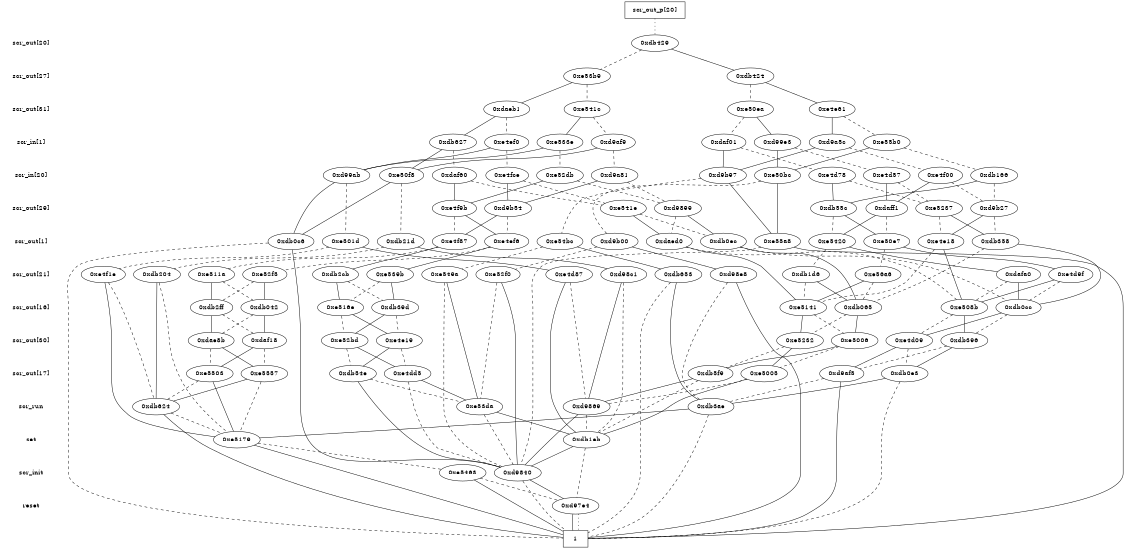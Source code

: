 digraph "DD" {
size = "7.5,10"
center = true;
edge [dir = none];
{ node [shape = plaintext];
  edge [style = invis];
  "CONST NODES" [style = invis];
" scr_out[20] " -> " scr_out[27] " -> " scr_out[31] " -> " scr_in[1] " -> " scr_in[20] " -> " scr_out[29] " -> " scr_out[1] " -> " scr_out[21] " -> " scr_out[16] " -> " scr_out[30] " -> " scr_out[17] " -> " scr_run " -> " set " -> " scr_init " -> " reset " -> "CONST NODES"; 
}
{ rank = same; node [shape = box]; edge [style = invis];
"  scr_out_p[20]  "; }
{ rank = same; " scr_out[20] ";
"0xdb429";
}
{ rank = same; " scr_out[27] ";
"0xe53b9";
"0xdb424";
}
{ rank = same; " scr_out[31] ";
"0xe541c";
"0xe50ea";
"0xe4e61";
"0xdaeb1";
}
{ rank = same; " scr_in[1] ";
"0xe4ef0";
"0xdaf01";
"0xd9a5c";
"0xe533e";
"0xdb627";
"0xd99e3";
"0xe55b0";
"0xd9af9";
}
{ rank = same; " scr_in[20] ";
"0xe52db";
"0xdaf60";
"0xd9b97";
"0xd99ab";
"0xe50bc";
"0xd9a81";
"0xdb166";
"0xe4d78";
"0xe4fce";
"0xe4f00";
"0xe4d57";
"0xe50f8";
}
{ rank = same; " scr_out[29] ";
"0xe541e";
"0xd9899";
"0xdaff1";
"0xd9b54";
"0xe5237";
"0xdb55c";
"0xe4f9b";
"0xd9b27";
}
{ rank = same; " scr_out[1] ";
"0xe5420";
"0xd9b00";
"0xe501d";
"0xdb358";
"0xe4f87";
"0xdb0c6";
"0xe4ef6";
"0xdaed0";
"0xdb21d";
"0xdb0ec";
"0xe55a8";
"0xe4e18";
"0xe50e7";
"0xe54bc";
}
{ rank = same; " scr_out[21] ";
"0xe4f1e";
"0xdb1d6";
"0xd98e8";
"0xe549a";
"0xd98c1";
"0xdb653";
"0xe52f5";
"0xdb2cb";
"0xdafa0";
"0xe4d9f";
"0xe56a6";
"0xe4d87";
"0xe52f0";
"0xe539b";
"0xe511a";
"0xdb204";
}
{ rank = same; " scr_out[16] ";
"0xdb39d";
"0xdb0cc";
"0xdb042";
"0xe5141";
"0xe508b";
"0xe516e";
"0xdb065";
"0xdb2ff";
}
{ rank = same; " scr_out[30] ";
"0xe4e19";
"0xdae8b";
"0xe52bd";
"0xe5006";
"0xdb396";
"0xdaf18";
"0xe4d09";
"0xe5232";
}
{ rank = same; " scr_out[17] ";
"0xe5503";
"0xd9af5";
"0xe4dd5";
"0xdb5f9";
"0xdb0e3";
"0xe5005";
"0xdb54e";
"0xe5557";
}
{ rank = same; " scr_run ";
"0xe53da";
"0xdb3ae";
"0xd9869";
"0xdb624";
}
{ rank = same; " set ";
"0xe5179";
"0xdb1eb";
}
{ rank = same; " scr_init ";
"0xe5463";
"0xd9840";
}
{ rank = same; " reset ";
"0xd97e4";
}
{ rank = same; "CONST NODES";
{ node [shape = box]; "0xd979d";
}
}
"  scr_out_p[20]  " -> "0xdb429" [style = dotted];
"0xdb429" -> "0xdb424";
"0xdb429" -> "0xe53b9" [style = dashed];
"0xe53b9" -> "0xdaeb1";
"0xe53b9" -> "0xe541c" [style = dashed];
"0xdb424" -> "0xe4e61";
"0xdb424" -> "0xe50ea" [style = dashed];
"0xe541c" -> "0xe533e";
"0xe541c" -> "0xd9af9" [style = dashed];
"0xe50ea" -> "0xd99e3";
"0xe50ea" -> "0xdaf01" [style = dashed];
"0xe4e61" -> "0xd9a5c";
"0xe4e61" -> "0xe55b0" [style = dashed];
"0xdaeb1" -> "0xdb627";
"0xdaeb1" -> "0xe4ef0" [style = dashed];
"0xe4ef0" -> "0xd99ab";
"0xe4ef0" -> "0xe4fce" [style = dashed];
"0xdaf01" -> "0xd9b97";
"0xdaf01" -> "0xe4d78" [style = dashed];
"0xd9a5c" -> "0xd9b97";
"0xd9a5c" -> "0xe4f00" [style = dashed];
"0xe533e" -> "0xd99ab";
"0xe533e" -> "0xe52db" [style = dashed];
"0xdb627" -> "0xe50f8";
"0xdb627" -> "0xdaf60" [style = dashed];
"0xd99e3" -> "0xe50bc";
"0xd99e3" -> "0xe4d57" [style = dashed];
"0xe55b0" -> "0xe50bc";
"0xe55b0" -> "0xdb166" [style = dashed];
"0xd9af9" -> "0xe50f8";
"0xd9af9" -> "0xd9a81" [style = dashed];
"0xe52db" -> "0xe4f9b";
"0xe52db" -> "0xd9899" [style = dashed];
"0xdaf60" -> "0xe4f9b";
"0xdaf60" -> "0xe541e" [style = dashed];
"0xd9b97" -> "0xe55a8";
"0xd9b97" -> "0xe54bc" [style = dashed];
"0xd99ab" -> "0xdb0c6";
"0xd99ab" -> "0xe501d" [style = dashed];
"0xe50bc" -> "0xe55a8";
"0xe50bc" -> "0xd9b00" [style = dashed];
"0xd9a81" -> "0xd9b54";
"0xd9a81" -> "0xd9899" [style = dashed];
"0xdb166" -> "0xdb55c";
"0xdb166" -> "0xd9b27" [style = dashed];
"0xe4d78" -> "0xdb55c";
"0xe4d78" -> "0xe5237" [style = dashed];
"0xe4fce" -> "0xd9b54";
"0xe4fce" -> "0xe541e" [style = dashed];
"0xe4f00" -> "0xdaff1";
"0xe4f00" -> "0xd9b27" [style = dashed];
"0xe4d57" -> "0xdaff1";
"0xe4d57" -> "0xe5237" [style = dashed];
"0xe50f8" -> "0xdb0c6";
"0xe50f8" -> "0xdb21d" [style = dashed];
"0xe541e" -> "0xdaed0";
"0xe541e" -> "0xdb0ec" [style = dashed];
"0xd9899" -> "0xdb0ec";
"0xd9899" -> "0xdaed0" [style = dashed];
"0xdaff1" -> "0xe5420";
"0xdaff1" -> "0xe50e7" [style = dashed];
"0xd9b54" -> "0xe4f87";
"0xd9b54" -> "0xe4ef6" [style = dashed];
"0xe5237" -> "0xdb358";
"0xe5237" -> "0xe4e18" [style = dashed];
"0xdb55c" -> "0xe50e7";
"0xdb55c" -> "0xe5420" [style = dashed];
"0xe4f9b" -> "0xe4ef6";
"0xe4f9b" -> "0xe4f87" [style = dashed];
"0xd9b27" -> "0xe4e18";
"0xd9b27" -> "0xdb358" [style = dashed];
"0xe5420" -> "0xdafa0";
"0xe5420" -> "0xdb1d6" [style = dashed];
"0xd9b00" -> "0xd98e8";
"0xd9b00" -> "0xe52f0" [style = dashed];
"0xe501d" -> "0xe4d87";
"0xe501d" -> "0xe4f1e" [style = dashed];
"0xdb358" -> "0xdb0cc";
"0xdb358" -> "0xdb065" [style = dashed];
"0xe4f87" -> "0xdb2cb";
"0xe4f87" -> "0xe511a" [style = dashed];
"0xdb0c6" -> "0xd9840";
"0xdb0c6" -> "0xd979d" [style = dashed];
"0xe4ef6" -> "0xe539b";
"0xe4ef6" -> "0xe52f5" [style = dashed];
"0xdaed0" -> "0xe5141";
"0xdaed0" -> "0xe508b" [style = dashed];
"0xdb21d" -> "0xd98c1";
"0xdb21d" -> "0xdb204" [style = dashed];
"0xdb0ec" -> "0xdb065";
"0xdb0ec" -> "0xdb0cc" [style = dashed];
"0xe55a8" -> "0xd979d";
"0xe55a8" -> "0xd9840" [style = dashed];
"0xe4e18" -> "0xe508b";
"0xe4e18" -> "0xe5141" [style = dashed];
"0xe50e7" -> "0xe4d9f";
"0xe50e7" -> "0xe56a6" [style = dashed];
"0xe54bc" -> "0xdb653";
"0xe54bc" -> "0xe549a" [style = dashed];
"0xe4f1e" -> "0xe5179";
"0xe4f1e" -> "0xdb624" [style = dashed];
"0xdb1d6" -> "0xdb065";
"0xdb1d6" -> "0xe5141" [style = dashed];
"0xd98e8" -> "0xd979d";
"0xd98e8" -> "0xdb3ae" [style = dashed];
"0xe549a" -> "0xe53da";
"0xe549a" -> "0xd9840" [style = dashed];
"0xd98c1" -> "0xd9869";
"0xd98c1" -> "0xdb1eb" [style = dashed];
"0xdb653" -> "0xdb3ae";
"0xdb653" -> "0xd979d" [style = dashed];
"0xe52f5" -> "0xdb042";
"0xe52f5" -> "0xdb2ff" [style = dashed];
"0xdb2cb" -> "0xe516e";
"0xdb2cb" -> "0xdb39d" [style = dashed];
"0xdafa0" -> "0xdb0cc";
"0xdafa0" -> "0xe508b" [style = dashed];
"0xe4d9f" -> "0xe508b";
"0xe4d9f" -> "0xdb0cc" [style = dashed];
"0xe56a6" -> "0xe5141";
"0xe56a6" -> "0xdb065" [style = dashed];
"0xe4d87" -> "0xdb1eb";
"0xe4d87" -> "0xd9869" [style = dashed];
"0xe52f0" -> "0xd9840";
"0xe52f0" -> "0xe53da" [style = dashed];
"0xe539b" -> "0xdb39d";
"0xe539b" -> "0xe516e" [style = dashed];
"0xe511a" -> "0xdb2ff";
"0xe511a" -> "0xdb042" [style = dashed];
"0xdb204" -> "0xdb624";
"0xdb204" -> "0xe5179" [style = dashed];
"0xdb39d" -> "0xe52bd";
"0xdb39d" -> "0xe4e19" [style = dashed];
"0xdb0cc" -> "0xe4d09";
"0xdb0cc" -> "0xdb396" [style = dashed];
"0xdb042" -> "0xdaf18";
"0xdb042" -> "0xdae8b" [style = dashed];
"0xe5141" -> "0xe5232";
"0xe5141" -> "0xe5006" [style = dashed];
"0xe508b" -> "0xdb396";
"0xe508b" -> "0xe4d09" [style = dashed];
"0xe516e" -> "0xe4e19";
"0xe516e" -> "0xe52bd" [style = dashed];
"0xdb065" -> "0xe5006";
"0xdb065" -> "0xe5232" [style = dashed];
"0xdb2ff" -> "0xdae8b";
"0xdb2ff" -> "0xdaf18" [style = dashed];
"0xe4e19" -> "0xdb54e";
"0xe4e19" -> "0xe4dd5" [style = dashed];
"0xdae8b" -> "0xe5557";
"0xdae8b" -> "0xe5503" [style = dashed];
"0xe52bd" -> "0xe4dd5";
"0xe52bd" -> "0xdb54e" [style = dashed];
"0xe5006" -> "0xdb5f9";
"0xe5006" -> "0xe5005" [style = dashed];
"0xdb396" -> "0xdb0e3";
"0xdb396" -> "0xd9af5" [style = dashed];
"0xdaf18" -> "0xe5503";
"0xdaf18" -> "0xe5557" [style = dashed];
"0xe4d09" -> "0xd9af5";
"0xe4d09" -> "0xdb0e3" [style = dashed];
"0xe5232" -> "0xe5005";
"0xe5232" -> "0xdb5f9" [style = dashed];
"0xe5503" -> "0xe5179";
"0xe5503" -> "0xdb624" [style = dashed];
"0xd9af5" -> "0xd979d";
"0xd9af5" -> "0xdb3ae" [style = dashed];
"0xe4dd5" -> "0xe53da";
"0xe4dd5" -> "0xd9840" [style = dashed];
"0xdb5f9" -> "0xd9869";
"0xdb5f9" -> "0xdb1eb" [style = dashed];
"0xdb0e3" -> "0xdb3ae";
"0xdb0e3" -> "0xd979d" [style = dashed];
"0xe5005" -> "0xdb1eb";
"0xe5005" -> "0xd9869" [style = dashed];
"0xdb54e" -> "0xd9840";
"0xdb54e" -> "0xe53da" [style = dashed];
"0xe5557" -> "0xdb624";
"0xe5557" -> "0xe5179" [style = dashed];
"0xe53da" -> "0xdb1eb";
"0xe53da" -> "0xd9840" [style = dashed];
"0xdb3ae" -> "0xe5179";
"0xdb3ae" -> "0xd979d" [style = dashed];
"0xd9869" -> "0xd9840";
"0xd9869" -> "0xdb1eb" [style = dashed];
"0xdb624" -> "0xd979d";
"0xdb624" -> "0xe5179" [style = dashed];
"0xe5179" -> "0xd979d";
"0xe5179" -> "0xe5463" [style = dashed];
"0xdb1eb" -> "0xd9840";
"0xdb1eb" -> "0xd97e4" [style = dashed];
"0xe5463" -> "0xd979d";
"0xe5463" -> "0xd97e4" [style = dashed];
"0xd9840" -> "0xd97e4";
"0xd9840" -> "0xd979d" [style = dashed];
"0xd97e4" -> "0xd979d";
"0xd97e4" -> "0xd979d" [style = dotted];
"0xd979d" [label = "1"];
}
